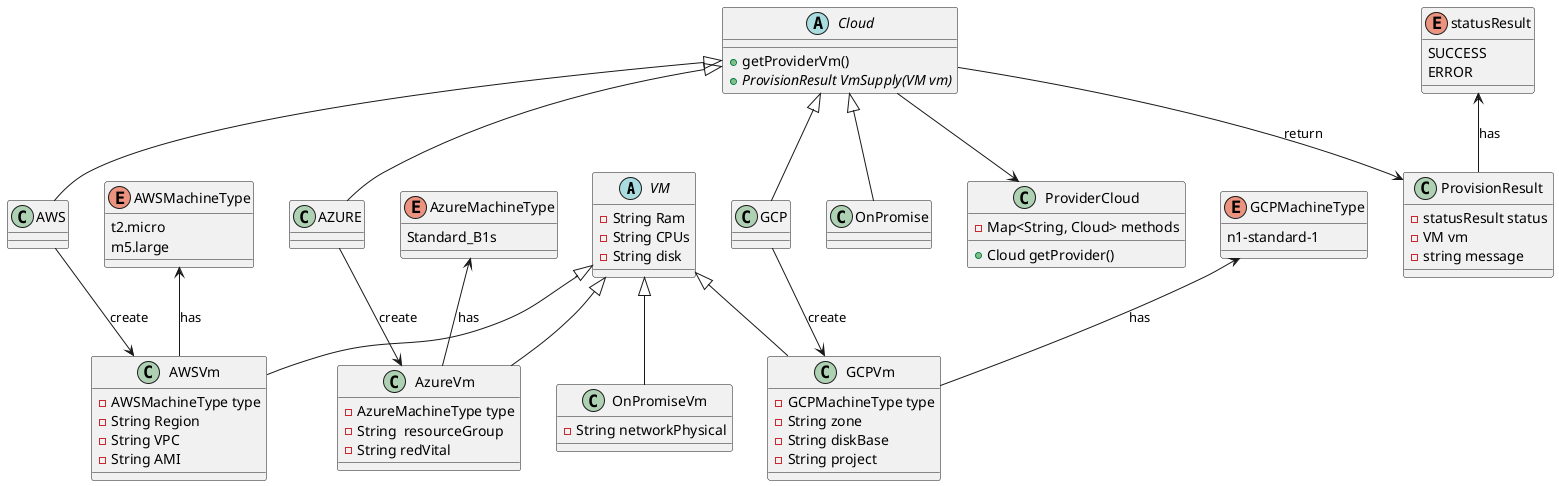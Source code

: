 @startuml cloud-factory
abstract class VM {
- String Ram
- String CPUs
- String disk
}

enum AWSMachineType{
t2.micro 
m5.large
}
enum AzureMachineType {
Standard_B1s
}
enum GCPMachineType {
n1-standard-1
}

class AWSVm {
- AWSMachineType type
- String Region
- String VPC
- String AMI
}
class AzureVm{
- AzureMachineType type
- String  resourceGroup
- String redVital
}
class GCPVm{
- GCPMachineType type
- String zone
- String diskBase
- String project
}
class OnPromiseVm{
    - String networkPhysical
}

abstract class Cloud{
+ getProviderVm()
+ {abstract} ProvisionResult VmSupply(VM vm)
}

class ProviderCloud {
    - Map<String, Cloud> methods
    + Cloud getProvider()
}

class AWS{}
class AZURE{}
class GCP{}
class OnPromise{}

Cloud <|-- AWS
Cloud <|-- GCP
Cloud <|-- AZURE
Cloud <|-- OnPromise

AWS --> AWSVm : create
AZURE --> AzureVm : create
GCP --> GCPVm : create

Cloud --> ProviderCloud

VM <|-- AzureVm
VM <|-- GCPVm
VM <|-- AWSVm
VM <|-- OnPromiseVm

AzureMachineType <-- AzureVm : has
AWSMachineType <-- AWSVm : has
GCPMachineType <-- GCPVm : has 



enum statusResult {
    SUCCESS
    ERROR
}

class ProvisionResult {
    - statusResult status
    - VM vm
    - string message
}

Cloud --> ProvisionResult: return
statusResult <-- ProvisionResult : has


@enduml